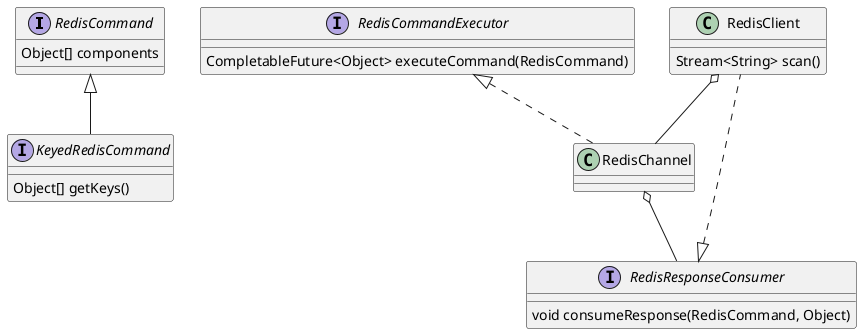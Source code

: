 @startuml

interface RedisCommand {
    Object[] components
}

interface KeyedRedisCommand extends RedisCommand {
    Object[] getKeys()
}

class RedisClient implements RedisResponseConsumer {
    Stream<String> scan()
}

class RedisChannel implements RedisCommandExecutor {
}

interface RedisResponseConsumer {
    void consumeResponse(RedisCommand, Object)
}

interface RedisCommandExecutor {
    CompletableFuture<Object> executeCommand(RedisCommand)
}

RedisChannel o-- RedisResponseConsumer
RedisClient o-- RedisChannel

@enduml
